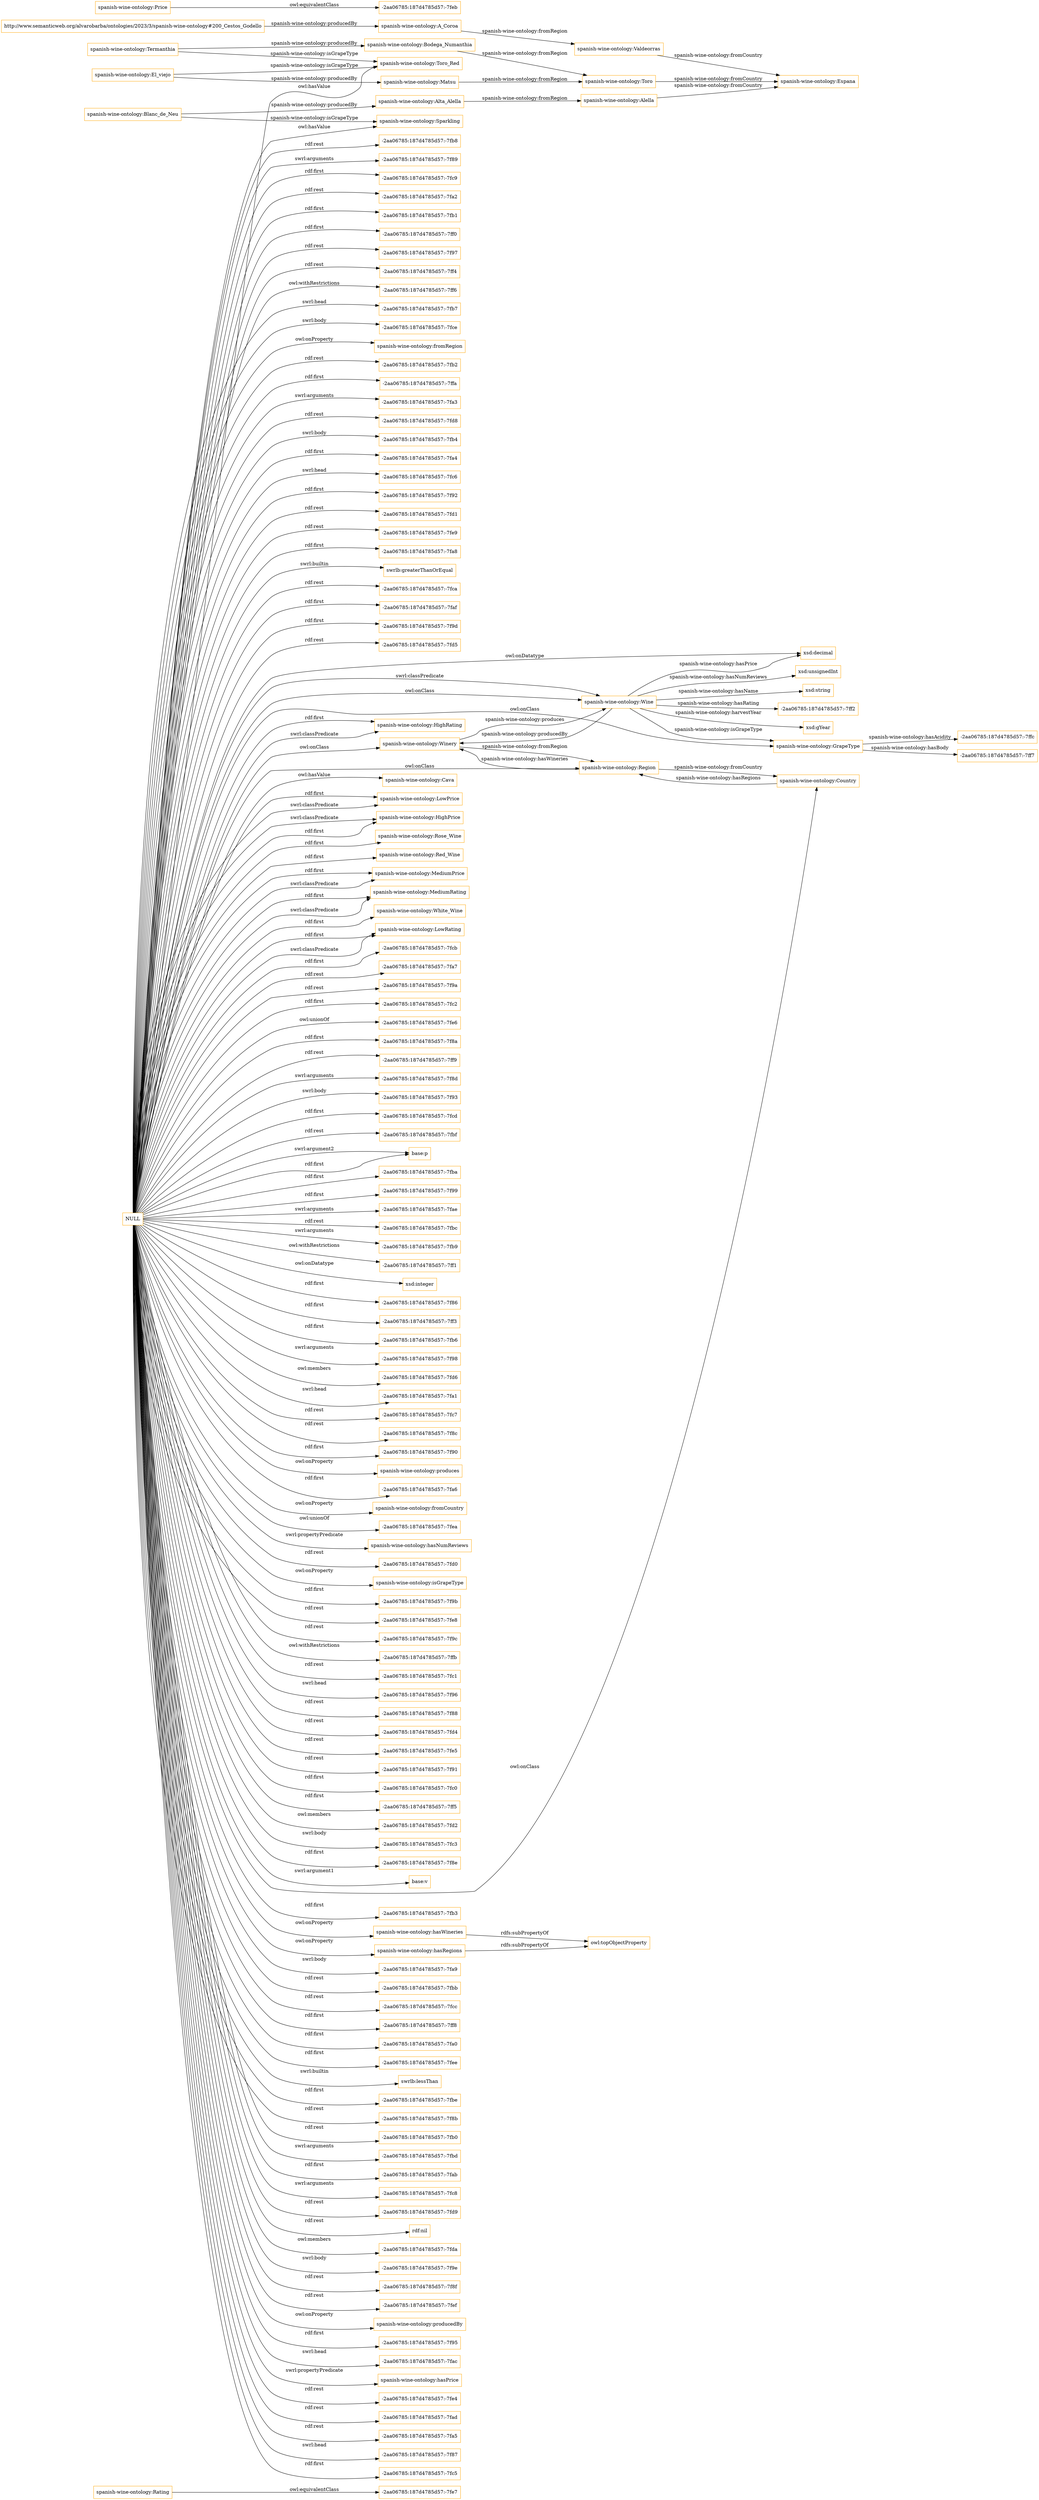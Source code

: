 digraph ar2dtool_diagram { 
rankdir=LR;
size="1501"
node [shape = rectangle, color="orange"]; "spanish-wine-ontology:Rating" "spanish-wine-ontology:Winery" "spanish-wine-ontology:Wine" "spanish-wine-ontology:HighRating" "spanish-wine-ontology:Country" "spanish-wine-ontology:Cava" "-2aa06785:187d4785d57:-7fe7" "spanish-wine-ontology:LowPrice" "spanish-wine-ontology:HighPrice" "spanish-wine-ontology:Rose_Wine" "spanish-wine-ontology:Red_Wine" "spanish-wine-ontology:Region" "spanish-wine-ontology:MediumPrice" "spanish-wine-ontology:MediumRating" "spanish-wine-ontology:White_Wine" "spanish-wine-ontology:LowRating" "spanish-wine-ontology:Price" "spanish-wine-ontology:GrapeType" "-2aa06785:187d4785d57:-7feb" ; /*classes style*/
	"spanish-wine-ontology:Termanthia" -> "spanish-wine-ontology:Bodega_Numanthia" [ label = "spanish-wine-ontology:producedBy" ];
	"spanish-wine-ontology:Termanthia" -> "spanish-wine-ontology:Toro_Red" [ label = "spanish-wine-ontology:isGrapeType" ];
	"NULL" -> "-2aa06785:187d4785d57:-7f8d" [ label = "swrl:arguments" ];
	"NULL" -> "-2aa06785:187d4785d57:-7f93" [ label = "swrl:body" ];
	"NULL" -> "-2aa06785:187d4785d57:-7fcd" [ label = "rdf:first" ];
	"NULL" -> "-2aa06785:187d4785d57:-7fbf" [ label = "rdf:rest" ];
	"NULL" -> "spanish-wine-ontology:MediumRating" [ label = "rdf:first" ];
	"NULL" -> "base:p" [ label = "swrl:argument2" ];
	"NULL" -> "-2aa06785:187d4785d57:-7fba" [ label = "rdf:first" ];
	"NULL" -> "spanish-wine-ontology:GrapeType" [ label = "owl:onClass" ];
	"NULL" -> "-2aa06785:187d4785d57:-7f99" [ label = "rdf:first" ];
	"NULL" -> "-2aa06785:187d4785d57:-7fae" [ label = "swrl:arguments" ];
	"NULL" -> "-2aa06785:187d4785d57:-7fbc" [ label = "rdf:rest" ];
	"NULL" -> "-2aa06785:187d4785d57:-7fb9" [ label = "swrl:arguments" ];
	"NULL" -> "spanish-wine-ontology:MediumPrice" [ label = "rdf:first" ];
	"NULL" -> "-2aa06785:187d4785d57:-7ff1" [ label = "owl:withRestrictions" ];
	"NULL" -> "xsd:integer" [ label = "owl:onDatatype" ];
	"NULL" -> "-2aa06785:187d4785d57:-7f86" [ label = "rdf:first" ];
	"NULL" -> "-2aa06785:187d4785d57:-7ff3" [ label = "rdf:first" ];
	"NULL" -> "-2aa06785:187d4785d57:-7fb6" [ label = "rdf:first" ];
	"NULL" -> "-2aa06785:187d4785d57:-7f98" [ label = "swrl:arguments" ];
	"NULL" -> "-2aa06785:187d4785d57:-7fd6" [ label = "owl:members" ];
	"NULL" -> "spanish-wine-ontology:Winery" [ label = "owl:onClass" ];
	"NULL" -> "-2aa06785:187d4785d57:-7fa1" [ label = "swrl:head" ];
	"NULL" -> "-2aa06785:187d4785d57:-7fc7" [ label = "rdf:rest" ];
	"NULL" -> "-2aa06785:187d4785d57:-7f8c" [ label = "rdf:rest" ];
	"NULL" -> "-2aa06785:187d4785d57:-7f90" [ label = "rdf:first" ];
	"NULL" -> "spanish-wine-ontology:produces" [ label = "owl:onProperty" ];
	"NULL" -> "-2aa06785:187d4785d57:-7fa6" [ label = "rdf:first" ];
	"NULL" -> "spanish-wine-ontology:fromCountry" [ label = "owl:onProperty" ];
	"NULL" -> "spanish-wine-ontology:HighPrice" [ label = "swrl:classPredicate" ];
	"NULL" -> "-2aa06785:187d4785d57:-7fea" [ label = "owl:unionOf" ];
	"NULL" -> "spanish-wine-ontology:Toro_Red" [ label = "owl:hasValue" ];
	"NULL" -> "spanish-wine-ontology:hasNumReviews" [ label = "swrl:propertyPredicate" ];
	"NULL" -> "spanish-wine-ontology:White_Wine" [ label = "rdf:first" ];
	"NULL" -> "-2aa06785:187d4785d57:-7fd0" [ label = "rdf:rest" ];
	"NULL" -> "spanish-wine-ontology:isGrapeType" [ label = "owl:onProperty" ];
	"NULL" -> "-2aa06785:187d4785d57:-7f9b" [ label = "rdf:first" ];
	"NULL" -> "-2aa06785:187d4785d57:-7fe8" [ label = "rdf:rest" ];
	"NULL" -> "-2aa06785:187d4785d57:-7f9c" [ label = "rdf:rest" ];
	"NULL" -> "-2aa06785:187d4785d57:-7ffb" [ label = "owl:withRestrictions" ];
	"NULL" -> "-2aa06785:187d4785d57:-7fc1" [ label = "rdf:rest" ];
	"NULL" -> "spanish-wine-ontology:Wine" [ label = "swrl:classPredicate" ];
	"NULL" -> "base:p" [ label = "rdf:first" ];
	"NULL" -> "-2aa06785:187d4785d57:-7f96" [ label = "swrl:head" ];
	"NULL" -> "-2aa06785:187d4785d57:-7f88" [ label = "rdf:rest" ];
	"NULL" -> "-2aa06785:187d4785d57:-7fd4" [ label = "rdf:rest" ];
	"NULL" -> "-2aa06785:187d4785d57:-7fe5" [ label = "rdf:rest" ];
	"NULL" -> "-2aa06785:187d4785d57:-7f91" [ label = "rdf:rest" ];
	"NULL" -> "-2aa06785:187d4785d57:-7fc0" [ label = "rdf:first" ];
	"NULL" -> "-2aa06785:187d4785d57:-7ff5" [ label = "rdf:first" ];
	"NULL" -> "-2aa06785:187d4785d57:-7fd2" [ label = "owl:members" ];
	"NULL" -> "-2aa06785:187d4785d57:-7fc3" [ label = "swrl:body" ];
	"NULL" -> "-2aa06785:187d4785d57:-7f8e" [ label = "rdf:first" ];
	"NULL" -> "base:v" [ label = "swrl:argument1" ];
	"NULL" -> "spanish-wine-ontology:LowRating" [ label = "rdf:first" ];
	"NULL" -> "xsd:decimal" [ label = "owl:onDatatype" ];
	"NULL" -> "-2aa06785:187d4785d57:-7fb3" [ label = "rdf:first" ];
	"NULL" -> "spanish-wine-ontology:hasWineries" [ label = "owl:onProperty" ];
	"NULL" -> "spanish-wine-ontology:MediumRating" [ label = "swrl:classPredicate" ];
	"NULL" -> "-2aa06785:187d4785d57:-7fa9" [ label = "swrl:body" ];
	"NULL" -> "-2aa06785:187d4785d57:-7fbb" [ label = "rdf:rest" ];
	"NULL" -> "-2aa06785:187d4785d57:-7fcc" [ label = "rdf:rest" ];
	"NULL" -> "-2aa06785:187d4785d57:-7ff8" [ label = "rdf:first" ];
	"NULL" -> "-2aa06785:187d4785d57:-7fa0" [ label = "rdf:first" ];
	"NULL" -> "-2aa06785:187d4785d57:-7fee" [ label = "rdf:first" ];
	"NULL" -> "spanish-wine-ontology:Country" [ label = "owl:onClass" ];
	"NULL" -> "spanish-wine-ontology:Red_Wine" [ label = "rdf:first" ];
	"NULL" -> "swrlb:lessThan" [ label = "swrl:builtin" ];
	"NULL" -> "-2aa06785:187d4785d57:-7fbe" [ label = "rdf:first" ];
	"NULL" -> "spanish-wine-ontology:Cava" [ label = "owl:hasValue" ];
	"NULL" -> "spanish-wine-ontology:LowPrice" [ label = "rdf:first" ];
	"NULL" -> "-2aa06785:187d4785d57:-7f8b" [ label = "rdf:rest" ];
	"NULL" -> "-2aa06785:187d4785d57:-7fb0" [ label = "rdf:rest" ];
	"NULL" -> "-2aa06785:187d4785d57:-7fbd" [ label = "swrl:arguments" ];
	"NULL" -> "-2aa06785:187d4785d57:-7fab" [ label = "rdf:first" ];
	"NULL" -> "-2aa06785:187d4785d57:-7fc8" [ label = "swrl:arguments" ];
	"NULL" -> "-2aa06785:187d4785d57:-7fd9" [ label = "rdf:rest" ];
	"NULL" -> "rdf:nil" [ label = "rdf:rest" ];
	"NULL" -> "-2aa06785:187d4785d57:-7fda" [ label = "owl:members" ];
	"NULL" -> "-2aa06785:187d4785d57:-7f9e" [ label = "swrl:body" ];
	"NULL" -> "-2aa06785:187d4785d57:-7f8f" [ label = "rdf:rest" ];
	"NULL" -> "-2aa06785:187d4785d57:-7fef" [ label = "rdf:rest" ];
	"NULL" -> "spanish-wine-ontology:producedBy" [ label = "owl:onProperty" ];
	"NULL" -> "-2aa06785:187d4785d57:-7f95" [ label = "rdf:first" ];
	"NULL" -> "spanish-wine-ontology:LowRating" [ label = "swrl:classPredicate" ];
	"NULL" -> "spanish-wine-ontology:Rose_Wine" [ label = "rdf:first" ];
	"NULL" -> "spanish-wine-ontology:MediumPrice" [ label = "swrl:classPredicate" ];
	"NULL" -> "spanish-wine-ontology:hasRegions" [ label = "owl:onProperty" ];
	"NULL" -> "-2aa06785:187d4785d57:-7fac" [ label = "swrl:head" ];
	"NULL" -> "spanish-wine-ontology:hasPrice" [ label = "swrl:propertyPredicate" ];
	"NULL" -> "-2aa06785:187d4785d57:-7fe4" [ label = "rdf:rest" ];
	"NULL" -> "-2aa06785:187d4785d57:-7fad" [ label = "rdf:rest" ];
	"NULL" -> "-2aa06785:187d4785d57:-7fa5" [ label = "rdf:rest" ];
	"NULL" -> "-2aa06785:187d4785d57:-7f87" [ label = "swrl:head" ];
	"NULL" -> "spanish-wine-ontology:Region" [ label = "owl:onClass" ];
	"NULL" -> "-2aa06785:187d4785d57:-7fc5" [ label = "rdf:first" ];
	"NULL" -> "spanish-wine-ontology:LowPrice" [ label = "swrl:classPredicate" ];
	"NULL" -> "-2aa06785:187d4785d57:-7fb8" [ label = "rdf:rest" ];
	"NULL" -> "-2aa06785:187d4785d57:-7f89" [ label = "swrl:arguments" ];
	"NULL" -> "-2aa06785:187d4785d57:-7fc9" [ label = "rdf:first" ];
	"NULL" -> "spanish-wine-ontology:Wine" [ label = "owl:onClass" ];
	"NULL" -> "-2aa06785:187d4785d57:-7fa2" [ label = "rdf:rest" ];
	"NULL" -> "-2aa06785:187d4785d57:-7fb1" [ label = "rdf:first" ];
	"NULL" -> "spanish-wine-ontology:HighPrice" [ label = "rdf:first" ];
	"NULL" -> "-2aa06785:187d4785d57:-7ff0" [ label = "rdf:first" ];
	"NULL" -> "-2aa06785:187d4785d57:-7f97" [ label = "rdf:rest" ];
	"NULL" -> "-2aa06785:187d4785d57:-7ff4" [ label = "rdf:rest" ];
	"NULL" -> "-2aa06785:187d4785d57:-7ff6" [ label = "owl:withRestrictions" ];
	"NULL" -> "-2aa06785:187d4785d57:-7fb7" [ label = "swrl:head" ];
	"NULL" -> "-2aa06785:187d4785d57:-7fce" [ label = "swrl:body" ];
	"NULL" -> "spanish-wine-ontology:fromRegion" [ label = "owl:onProperty" ];
	"NULL" -> "-2aa06785:187d4785d57:-7fb2" [ label = "rdf:rest" ];
	"NULL" -> "-2aa06785:187d4785d57:-7ffa" [ label = "rdf:first" ];
	"NULL" -> "-2aa06785:187d4785d57:-7fa3" [ label = "swrl:arguments" ];
	"NULL" -> "-2aa06785:187d4785d57:-7fd8" [ label = "rdf:rest" ];
	"NULL" -> "-2aa06785:187d4785d57:-7fb4" [ label = "swrl:body" ];
	"NULL" -> "-2aa06785:187d4785d57:-7fa4" [ label = "rdf:first" ];
	"NULL" -> "-2aa06785:187d4785d57:-7fc6" [ label = "swrl:head" ];
	"NULL" -> "-2aa06785:187d4785d57:-7f92" [ label = "rdf:first" ];
	"NULL" -> "-2aa06785:187d4785d57:-7fd1" [ label = "rdf:rest" ];
	"NULL" -> "-2aa06785:187d4785d57:-7fe9" [ label = "rdf:rest" ];
	"NULL" -> "-2aa06785:187d4785d57:-7fa8" [ label = "rdf:first" ];
	"NULL" -> "spanish-wine-ontology:HighRating" [ label = "swrl:classPredicate" ];
	"NULL" -> "spanish-wine-ontology:Sparkling" [ label = "owl:hasValue" ];
	"NULL" -> "swrlb:greaterThanOrEqual" [ label = "swrl:builtin" ];
	"NULL" -> "-2aa06785:187d4785d57:-7fca" [ label = "rdf:rest" ];
	"NULL" -> "-2aa06785:187d4785d57:-7faf" [ label = "rdf:first" ];
	"NULL" -> "-2aa06785:187d4785d57:-7f9d" [ label = "rdf:first" ];
	"NULL" -> "-2aa06785:187d4785d57:-7fd5" [ label = "rdf:rest" ];
	"NULL" -> "-2aa06785:187d4785d57:-7fcb" [ label = "rdf:first" ];
	"NULL" -> "-2aa06785:187d4785d57:-7fa7" [ label = "rdf:rest" ];
	"NULL" -> "-2aa06785:187d4785d57:-7f9a" [ label = "rdf:rest" ];
	"NULL" -> "spanish-wine-ontology:HighRating" [ label = "rdf:first" ];
	"NULL" -> "-2aa06785:187d4785d57:-7fc2" [ label = "rdf:first" ];
	"NULL" -> "-2aa06785:187d4785d57:-7fe6" [ label = "owl:unionOf" ];
	"NULL" -> "-2aa06785:187d4785d57:-7f8a" [ label = "rdf:first" ];
	"NULL" -> "-2aa06785:187d4785d57:-7ff9" [ label = "rdf:rest" ];
	"spanish-wine-ontology:Matsu" -> "spanish-wine-ontology:Toro" [ label = "spanish-wine-ontology:fromRegion" ];
	"spanish-wine-ontology:Price" -> "-2aa06785:187d4785d57:-7feb" [ label = "owl:equivalentClass" ];
	"http://www.semanticweb.org/alvarobarba/ontologies/2023/3/spanish-wine-ontology#200_Cestos_Godello" -> "spanish-wine-ontology:A_Coroa" [ label = "spanish-wine-ontology:producedBy" ];
	"spanish-wine-ontology:Toro" -> "spanish-wine-ontology:Espana" [ label = "spanish-wine-ontology:fromCountry" ];
	"spanish-wine-ontology:Bodega_Numanthia" -> "spanish-wine-ontology:Toro" [ label = "spanish-wine-ontology:fromRegion" ];
	"spanish-wine-ontology:Alta_Alella" -> "spanish-wine-ontology:Alella" [ label = "spanish-wine-ontology:fromRegion" ];
	"spanish-wine-ontology:hasRegions" -> "owl:topObjectProperty" [ label = "rdfs:subPropertyOf" ];
	"spanish-wine-ontology:Blanc_de_Neu" -> "spanish-wine-ontology:Alta_Alella" [ label = "spanish-wine-ontology:producedBy" ];
	"spanish-wine-ontology:Blanc_de_Neu" -> "spanish-wine-ontology:Sparkling" [ label = "spanish-wine-ontology:isGrapeType" ];
	"spanish-wine-ontology:hasWineries" -> "owl:topObjectProperty" [ label = "rdfs:subPropertyOf" ];
	"spanish-wine-ontology:Rating" -> "-2aa06785:187d4785d57:-7fe7" [ label = "owl:equivalentClass" ];
	"spanish-wine-ontology:Valdeorras" -> "spanish-wine-ontology:Espana" [ label = "spanish-wine-ontology:fromCountry" ];
	"spanish-wine-ontology:A_Coroa" -> "spanish-wine-ontology:Valdeorras" [ label = "spanish-wine-ontology:fromRegion" ];
	"spanish-wine-ontology:Alella" -> "spanish-wine-ontology:Espana" [ label = "spanish-wine-ontology:fromCountry" ];
	"spanish-wine-ontology:El_viejo" -> "spanish-wine-ontology:Matsu" [ label = "spanish-wine-ontology:producedBy" ];
	"spanish-wine-ontology:El_viejo" -> "spanish-wine-ontology:Toro_Red" [ label = "spanish-wine-ontology:isGrapeType" ];
	"spanish-wine-ontology:Wine" -> "xsd:decimal" [ label = "spanish-wine-ontology:hasPrice" ];
	"spanish-wine-ontology:Wine" -> "-2aa06785:187d4785d57:-7ff2" [ label = "spanish-wine-ontology:hasRating" ];
	"spanish-wine-ontology:Winery" -> "spanish-wine-ontology:Wine" [ label = "spanish-wine-ontology:produces" ];
	"spanish-wine-ontology:Country" -> "spanish-wine-ontology:Region" [ label = "spanish-wine-ontology:hasRegions" ];
	"spanish-wine-ontology:Region" -> "spanish-wine-ontology:Winery" [ label = "spanish-wine-ontology:hasWineries" ];
	"spanish-wine-ontology:Region" -> "spanish-wine-ontology:Country" [ label = "spanish-wine-ontology:fromCountry" ];
	"spanish-wine-ontology:Wine" -> "spanish-wine-ontology:GrapeType" [ label = "spanish-wine-ontology:isGrapeType" ];
	"spanish-wine-ontology:Winery" -> "spanish-wine-ontology:Region" [ label = "spanish-wine-ontology:fromRegion" ];
	"spanish-wine-ontology:GrapeType" -> "-2aa06785:187d4785d57:-7ffc" [ label = "spanish-wine-ontology:hasAcidity" ];
	"spanish-wine-ontology:GrapeType" -> "-2aa06785:187d4785d57:-7ff7" [ label = "spanish-wine-ontology:hasBody" ];
	"spanish-wine-ontology:Wine" -> "xsd:gYear" [ label = "spanish-wine-ontology:harvestYear" ];
	"spanish-wine-ontology:Wine" -> "xsd:unsignedInt" [ label = "spanish-wine-ontology:hasNumReviews" ];
	"spanish-wine-ontology:Wine" -> "xsd:string" [ label = "spanish-wine-ontology:hasName" ];
	"spanish-wine-ontology:Wine" -> "spanish-wine-ontology:Winery" [ label = "spanish-wine-ontology:producedBy" ];

}
